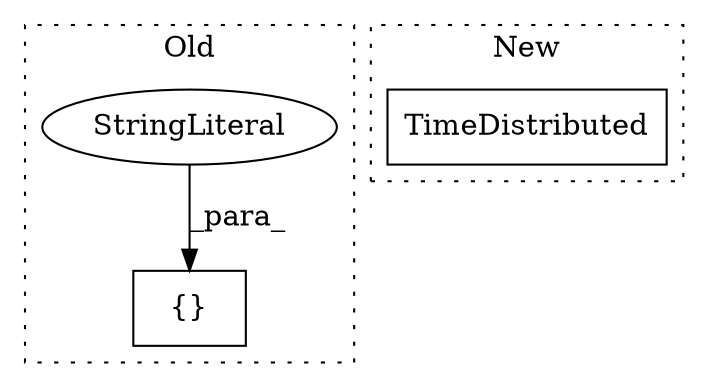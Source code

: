 digraph G {
subgraph cluster0 {
1 [label="{}" a="4" s="4670,4681" l="1,1" shape="box"];
3 [label="StringLiteral" a="45" s="4671" l="10" shape="ellipse"];
label = "Old";
style="dotted";
}
subgraph cluster1 {
2 [label="TimeDistributed" a="32" s="4012,4029" l="16,1" shape="box"];
label = "New";
style="dotted";
}
3 -> 1 [label="_para_"];
}